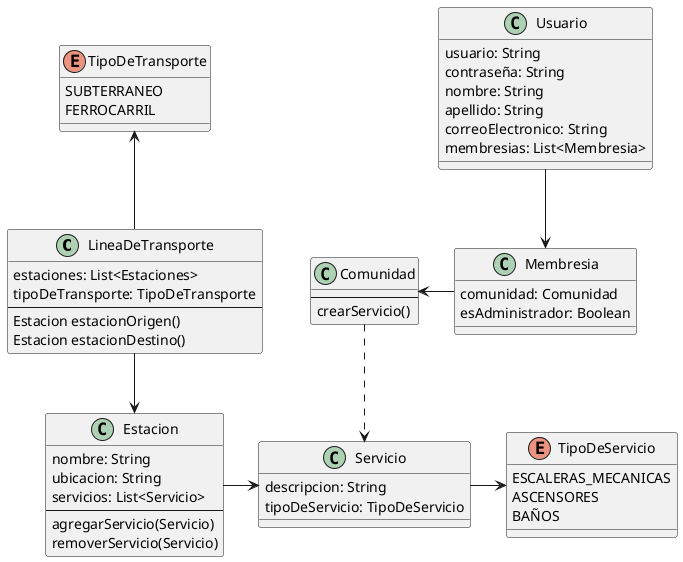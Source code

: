 @startuml TPA1-Clases
skinparam linetype ortho

class LineaDeTransporte {
  estaciones: List<Estaciones>
  tipoDeTransporte: TipoDeTransporte
  --
  Estacion estacionOrigen()
  Estacion estacionDestino()
}

enum TipoDeTransporte {
  SUBTERRANEO
  FERROCARRIL
}

class Estacion {
  nombre: String
  ubicacion: String
  servicios: List<Servicio>
  --
  agregarServicio(Servicio)
  removerServicio(Servicio)
}

class Comunidad {
  --
  crearServicio()
}

class Usuario {
  usuario: String
  contraseña: String
  nombre: String
  apellido: String
  correoElectronico: String
  membresias: List<Membresia>
}

class Membresia {
  comunidad: Comunidad
  esAdministrador: Boolean
}

class Servicio {
  descripcion: String
  tipoDeServicio: TipoDeServicio
}

enum TipoDeServicio {
  ESCALERAS_MECANICAS
  ASCENSORES
  BAÑOS
}

Estacion -> Servicio
Servicio -> TipoDeServicio
Comunidad ..> Servicio
Usuario --> Membresia
Comunidad <- Membresia
LineaDeTransporte --> Estacion
TipoDeTransporte <-- LineaDeTransporte
@enduml